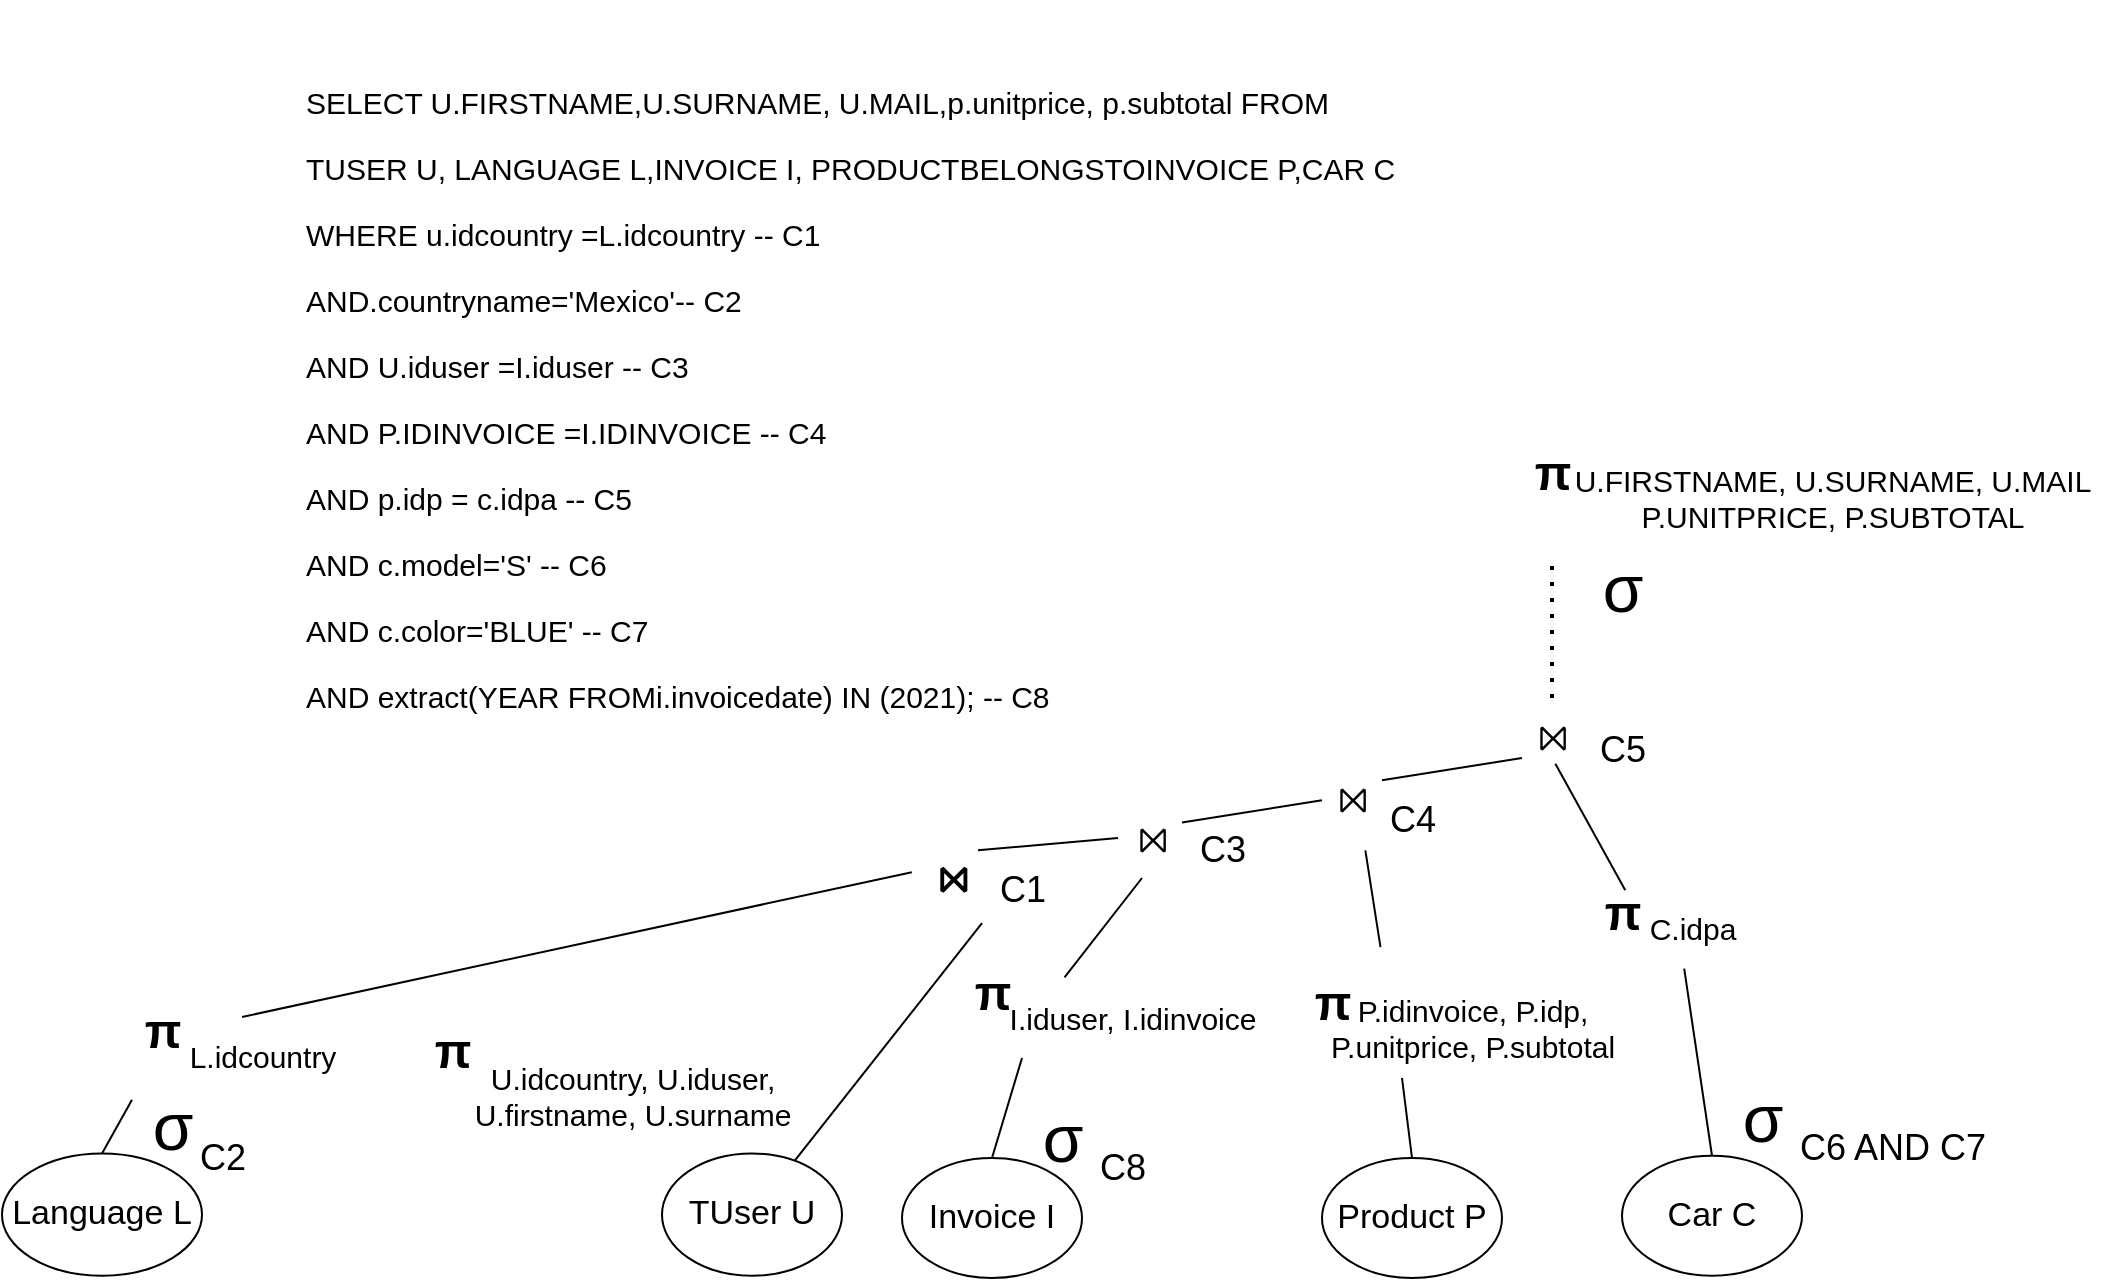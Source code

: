 <mxfile version="17.4.6" type="google"><diagram name="Page-1" id="10a91c8b-09ff-31b1-d368-03940ed4cc9e"><mxGraphModel grid="1" page="1" gridSize="10" guides="1" tooltips="1" connect="1" arrows="1" fold="1" pageScale="1" pageWidth="1100" pageHeight="850" background="none" math="0" shadow="0"><root><mxCell id="0"/><mxCell id="1" parent="0"/><mxCell id="u8F78BB3RViOBMukXH-l-1" value="&lt;h1 id=&quot;firstHeading&quot; class=&quot;firstHeading mw-first-heading&quot;&gt;&lt;span class=&quot;mw-page-title-main&quot;&gt;π&lt;/span&gt;&lt;/h1&gt;&lt;div&gt;&lt;br&gt;&lt;/div&gt;" style="text;html=1;resizable=0;autosize=1;align=center;verticalAlign=middle;points=[];fillColor=none;strokeColor=none;rounded=0;" vertex="1" parent="1"><mxGeometry x="550" y="90" width="30" height="70" as="geometry"/></mxCell><mxCell id="u8F78BB3RViOBMukXH-l-2" value="" style="endArrow=none;dashed=1;html=1;dashPattern=1 3;strokeWidth=2;rounded=0;" edge="1" parent="1" target="u8F78BB3RViOBMukXH-l-1"><mxGeometry width="50" height="50" relative="1" as="geometry"><mxPoint x="565" y="230" as="sourcePoint"/><mxPoint x="710" y="290" as="targetPoint"/></mxGeometry></mxCell><mxCell id="u8F78BB3RViOBMukXH-l-3" value="&lt;span class=&quot;box&quot; style=&quot;font-size: 18px&quot;&gt;⨝&lt;/span&gt;" style="text;html=1;resizable=0;autosize=1;align=center;verticalAlign=middle;points=[];fillColor=none;strokeColor=none;rounded=0;" vertex="1" parent="1"><mxGeometry x="550" y="240" width="30" height="20" as="geometry"/></mxCell><mxCell id="u8F78BB3RViOBMukXH-l-4" value="Car C" style="ellipse;whiteSpace=wrap;html=1;fontSize=17;" vertex="1" parent="1"><mxGeometry x="600" y="458.88" width="90" height="60" as="geometry"/></mxCell><mxCell id="u8F78BB3RViOBMukXH-l-5" value="" style="endArrow=none;html=1;rounded=0;fontSize=17;exitX=0.5;exitY=0;exitDx=0;exitDy=0;entryX=0.435;entryY=1.008;entryDx=0;entryDy=0;entryPerimeter=0;" edge="1" parent="1" source="u8F78BB3RViOBMukXH-l-4" target="M68TQWk-rr8YvRi_ypUw-26"><mxGeometry width="50" height="50" relative="1" as="geometry"><mxPoint x="620" y="300" as="sourcePoint"/><mxPoint x="620" y="380" as="targetPoint"/></mxGeometry></mxCell><mxCell id="u8F78BB3RViOBMukXH-l-7" value="Product P" style="ellipse;whiteSpace=wrap;html=1;fontSize=17;" vertex="1" parent="1"><mxGeometry x="450" y="460" width="90" height="60" as="geometry"/></mxCell><mxCell id="u8F78BB3RViOBMukXH-l-8" value="" style="endArrow=none;html=1;rounded=0;fontSize=17;exitX=0.5;exitY=0;exitDx=0;exitDy=0;" edge="1" parent="1" source="u8F78BB3RViOBMukXH-l-7"><mxGeometry width="50" height="50" relative="1" as="geometry"><mxPoint x="745" y="351.12" as="sourcePoint"/><mxPoint x="490" y="420" as="targetPoint"/></mxGeometry></mxCell><mxCell id="u8F78BB3RViOBMukXH-l-9" value="&lt;span class=&quot;box&quot; style=&quot;font-size: 18px;&quot;&gt;⨝&lt;/span&gt;" style="text;html=1;resizable=0;autosize=1;align=center;verticalAlign=middle;points=[];fillColor=none;strokeColor=none;rounded=0;strokeWidth=1;fontStyle=1;fontSize=18;" vertex="1" parent="1"><mxGeometry x="250" y="306.12" width="30" height="30" as="geometry"/></mxCell><mxCell id="u8F78BB3RViOBMukXH-l-10" value="" style="endArrow=none;html=1;rounded=0;fontSize=17;entryX=0;entryY=1.05;entryDx=0;entryDy=0;entryPerimeter=0;" edge="1" parent="1" source="u8F78BB3RViOBMukXH-l-11" target="M68TQWk-rr8YvRi_ypUw-9"><mxGeometry width="50" height="50" relative="1" as="geometry"><mxPoint x="515" y="470" as="sourcePoint"/><mxPoint x="239.1" y="401.68" as="targetPoint"/></mxGeometry></mxCell><mxCell id="u8F78BB3RViOBMukXH-l-11" value="TUser U" style="ellipse;whiteSpace=wrap;html=1;fontSize=17;" vertex="1" parent="1"><mxGeometry x="120" y="457.76" width="90" height="61.12" as="geometry"/></mxCell><mxCell id="u8F78BB3RViOBMukXH-l-12" value="Language L" style="ellipse;whiteSpace=wrap;html=1;fontSize=17;" vertex="1" parent="1"><mxGeometry x="-210" y="457.76" width="100" height="61.12" as="geometry"/></mxCell><mxCell id="u8F78BB3RViOBMukXH-l-13" value="" style="endArrow=none;html=1;rounded=0;fontSize=17;exitX=0.5;exitY=0;exitDx=0;exitDy=0;" edge="1" parent="1" source="u8F78BB3RViOBMukXH-l-12" target="M68TQWk-rr8YvRi_ypUw-15"><mxGeometry width="50" height="50" relative="1" as="geometry"><mxPoint x="-83.75" y="468.892" as="sourcePoint"/><mxPoint x="-59.79" y="398.88" as="targetPoint"/></mxGeometry></mxCell><mxCell id="u8F78BB3RViOBMukXH-l-14" value="Invoice I" style="ellipse;whiteSpace=wrap;html=1;fontSize=17;" vertex="1" parent="1"><mxGeometry x="240" y="460" width="90" height="60" as="geometry"/></mxCell><mxCell id="u8F78BB3RViOBMukXH-l-15" value="&lt;span class=&quot;box&quot; style=&quot;font-size: 18px&quot;&gt;⨝&lt;/span&gt;" style="text;html=1;resizable=0;autosize=1;align=center;verticalAlign=middle;points=[];fillColor=none;strokeColor=none;rounded=0;" vertex="1" parent="1"><mxGeometry x="350" y="291.12" width="30" height="20" as="geometry"/></mxCell><mxCell id="u8F78BB3RViOBMukXH-l-16" value="" style="endArrow=none;html=1;rounded=0;fontSize=17;entryX=-0.067;entryY=0.444;entryDx=0;entryDy=0;entryPerimeter=0;exitX=0.933;exitY=0;exitDx=0;exitDy=0;exitPerimeter=0;" edge="1" parent="1" source="u8F78BB3RViOBMukXH-l-9" target="u8F78BB3RViOBMukXH-l-15"><mxGeometry width="50" height="50" relative="1" as="geometry"><mxPoint x="325" y="406.12" as="sourcePoint"/><mxPoint x="290.21" y="341.12" as="targetPoint"/></mxGeometry></mxCell><mxCell id="u8F78BB3RViOBMukXH-l-17" value="" style="endArrow=none;html=1;rounded=0;fontSize=17;exitX=0.5;exitY=0;exitDx=0;exitDy=0;" edge="1" parent="1" source="u8F78BB3RViOBMukXH-l-14"><mxGeometry width="50" height="50" relative="1" as="geometry"><mxPoint x="227.99" y="321.12" as="sourcePoint"/><mxPoint x="300" y="410" as="targetPoint"/></mxGeometry></mxCell><mxCell id="u8F78BB3RViOBMukXH-l-18" value="&lt;span class=&quot;box&quot; style=&quot;font-size: 18px&quot;&gt;⨝&lt;/span&gt;" style="text;html=1;resizable=0;autosize=1;align=center;verticalAlign=middle;points=[];fillColor=none;strokeColor=none;rounded=0;" vertex="1" parent="1"><mxGeometry x="450" y="271.12" width="30" height="20" as="geometry"/></mxCell><mxCell id="u8F78BB3RViOBMukXH-l-19" value="" style="endArrow=none;html=1;rounded=0;fontSize=17;entryX=-0.067;entryY=0.444;entryDx=0;entryDy=0;entryPerimeter=0;exitX=0.933;exitY=0;exitDx=0;exitDy=0;exitPerimeter=0;" edge="1" parent="1"><mxGeometry width="50" height="50" relative="1" as="geometry"><mxPoint x="380.0" y="292.24" as="sourcePoint"/><mxPoint x="450.0" y="281.12" as="targetPoint"/></mxGeometry></mxCell><mxCell id="u8F78BB3RViOBMukXH-l-20" value="" style="endArrow=none;html=1;rounded=0;fontSize=17;entryX=-0.067;entryY=0.444;entryDx=0;entryDy=0;entryPerimeter=0;exitX=0.933;exitY=0;exitDx=0;exitDy=0;exitPerimeter=0;" edge="1" parent="1"><mxGeometry width="50" height="50" relative="1" as="geometry"><mxPoint x="480" y="271.12" as="sourcePoint"/><mxPoint x="550" y="260" as="targetPoint"/></mxGeometry></mxCell><mxCell id="u8F78BB3RViOBMukXH-l-21" value="&lt;span style=&quot;left: 156.433px ; top: 368.569px ; font-size: 32.933px ; font-family: sans-serif ; transform: scalex(1.064)&quot; dir=&quot;ltr&quot;&gt;σ&lt;/span&gt; " style="text;html=1;resizable=0;autosize=1;align=center;verticalAlign=middle;points=[];fillColor=none;strokeColor=none;rounded=0;" vertex="1" parent="1"><mxGeometry x="580" y="160" width="40" height="30" as="geometry"/></mxCell><mxCell id="u8F78BB3RViOBMukXH-l-24" value="&lt;p style=&quot;font-size: 15px&quot; align=&quot;justify&quot;&gt;&lt;font style=&quot;font-size: 15px&quot;&gt;&lt;span&gt;SELECT U.FIRSTNAME,U.SURNAME, U.MAIL,p.unitprice, p.subtotal FROM&lt;/span&gt;&lt;/font&gt;&lt;/p&gt;&lt;p style=&quot;font-size: 15px&quot; align=&quot;justify&quot;&gt;&lt;font style=&quot;font-size: 15px&quot;&gt;&lt;span&gt;TUSER U, LANGUAGE L,INVOICE I, PRODUCTBELONGSTOINVOICE P,CAR C&lt;/span&gt;&lt;/font&gt;&lt;/p&gt;&lt;p style=&quot;font-size: 15px&quot; align=&quot;justify&quot;&gt;&lt;font style=&quot;font-size: 15px&quot;&gt;&lt;span&gt;WHERE u.idcountry =L.idcountry -- C1 &lt;/span&gt;&lt;/font&gt;&lt;/p&gt;&lt;p style=&quot;font-size: 15px&quot; align=&quot;justify&quot;&gt;&lt;font style=&quot;font-size: 15px&quot;&gt;&lt;span&gt;AND.countryname='Mexico'-- C2&lt;br&gt;&lt;/span&gt;&lt;/font&gt;&lt;/p&gt;&lt;p style=&quot;font-size: 15px&quot; align=&quot;justify&quot;&gt;&lt;font style=&quot;font-size: 15px&quot;&gt;&lt;span&gt;AND U.iduser =I.iduser -- C3 &lt;br&gt;&lt;/span&gt;&lt;/font&gt;&lt;/p&gt;&lt;p style=&quot;font-size: 15px&quot; align=&quot;justify&quot;&gt;&lt;font style=&quot;font-size: 15px&quot;&gt;&lt;span&gt;AND P.IDINVOICE =I.IDINVOICE -- C4&lt;br&gt;&lt;/span&gt;&lt;/font&gt;&lt;/p&gt;&lt;p style=&quot;font-size: 15px&quot; align=&quot;justify&quot;&gt;&lt;font style=&quot;font-size: 15px&quot;&gt;&lt;span&gt;AND p.idp = c.idpa -- C5&lt;br&gt;&lt;/span&gt;&lt;/font&gt;&lt;/p&gt;&lt;p style=&quot;font-size: 15px&quot; align=&quot;justify&quot;&gt;&lt;font style=&quot;font-size: 15px&quot;&gt;&lt;span&gt;AND c.model='S' -- C6&lt;br&gt;&lt;/span&gt;&lt;/font&gt;&lt;/p&gt;&lt;p style=&quot;font-size: 15px&quot; align=&quot;justify&quot;&gt;&lt;font style=&quot;font-size: 15px&quot;&gt;&lt;span&gt;AND c.color='BLUE' -- C7&lt;br&gt;&lt;/span&gt;&lt;/font&gt;&lt;/p&gt;&lt;p style=&quot;font-size: 15px&quot; align=&quot;justify&quot;&gt;&lt;font style=&quot;font-size: 15px&quot;&gt;&lt;span&gt;AND extract(YEAR FROMi.&lt;/span&gt;&lt;span&gt;invoicedate&lt;/span&gt;&lt;span&gt;) IN (2021); -- C8&lt;br&gt;&lt;/span&gt;&lt;/font&gt;&lt;/p&gt;" style="text;html=1;resizable=0;autosize=1;align=left;verticalAlign=middle;points=[];fillColor=none;strokeColor=none;rounded=0;fontSize=19;" vertex="1" parent="1"><mxGeometry x="-60" y="-118.88" width="560" height="400" as="geometry"/></mxCell><mxCell id="M68TQWk-rr8YvRi_ypUw-1" value="&lt;div style=&quot;font-size: 15px&quot;&gt;&lt;font style=&quot;font-size: 15px&quot;&gt;U.FIRSTNAME, U.SURNAME, U.MAIL&lt;/font&gt;&lt;/div&gt;&lt;div style=&quot;font-size: 15px&quot;&gt;&lt;font style=&quot;font-size: 15px&quot;&gt;P.UNITPRICE, P.SUBTOTAL&lt;/font&gt;&lt;br&gt;&lt;/div&gt;" style="text;html=1;resizable=0;autosize=1;align=center;verticalAlign=middle;points=[];fillColor=none;strokeColor=none;rounded=0;fontSize=31;" vertex="1" parent="1"><mxGeometry x="570" y="90" width="270" height="80" as="geometry"/></mxCell><mxCell id="M68TQWk-rr8YvRi_ypUw-2" value="C8" style="text;html=1;resizable=0;autosize=1;align=center;verticalAlign=middle;points=[];fillColor=none;strokeColor=none;rounded=0;fontSize=18;" vertex="1" parent="1"><mxGeometry x="330" y="450" width="40" height="30" as="geometry"/></mxCell><mxCell id="M68TQWk-rr8YvRi_ypUw-3" value="&lt;span style=&quot;left: 156.433px ; top: 368.569px ; font-size: 32.933px ; font-family: sans-serif ; transform: scalex(1.064)&quot; dir=&quot;ltr&quot;&gt;σ&lt;/span&gt; " style="text;html=1;resizable=0;autosize=1;align=center;verticalAlign=middle;points=[];fillColor=none;strokeColor=none;rounded=0;" vertex="1" parent="1"><mxGeometry x="300" y="435" width="40" height="30" as="geometry"/></mxCell><mxCell id="M68TQWk-rr8YvRi_ypUw-4" value="&lt;span style=&quot;left: 156.433px ; top: 368.569px ; font-size: 32.933px ; font-family: sans-serif ; transform: scalex(1.064)&quot; dir=&quot;ltr&quot;&gt;σ&lt;/span&gt; " style="text;html=1;resizable=0;autosize=1;align=center;verticalAlign=middle;points=[];fillColor=none;strokeColor=none;rounded=0;" vertex="1" parent="1"><mxGeometry x="650" y="425" width="40" height="30" as="geometry"/></mxCell><mxCell id="M68TQWk-rr8YvRi_ypUw-5" value="C6 AND C7" style="text;html=1;resizable=0;autosize=1;align=center;verticalAlign=middle;points=[];fillColor=none;strokeColor=none;rounded=0;fontSize=18;" vertex="1" parent="1"><mxGeometry x="680" y="440" width="110" height="30" as="geometry"/></mxCell><mxCell id="M68TQWk-rr8YvRi_ypUw-6" value="C5" style="text;html=1;resizable=0;autosize=1;align=center;verticalAlign=middle;points=[];fillColor=none;strokeColor=none;rounded=0;fontSize=18;" vertex="1" parent="1"><mxGeometry x="580" y="241.12" width="40" height="30" as="geometry"/></mxCell><mxCell id="M68TQWk-rr8YvRi_ypUw-7" value="C4" style="text;html=1;resizable=0;autosize=1;align=center;verticalAlign=middle;points=[];fillColor=none;strokeColor=none;rounded=0;fontSize=18;" vertex="1" parent="1"><mxGeometry x="475" y="276.12" width="40" height="30" as="geometry"/></mxCell><mxCell id="M68TQWk-rr8YvRi_ypUw-8" value="C3" style="text;html=1;resizable=0;autosize=1;align=center;verticalAlign=middle;points=[];fillColor=none;strokeColor=none;rounded=0;fontSize=18;" vertex="1" parent="1"><mxGeometry x="380" y="291.12" width="40" height="30" as="geometry"/></mxCell><mxCell id="M68TQWk-rr8YvRi_ypUw-9" value="C1" style="text;html=1;resizable=0;autosize=1;align=center;verticalAlign=middle;points=[];fillColor=none;strokeColor=none;rounded=0;fontSize=18;" vertex="1" parent="1"><mxGeometry x="280" y="311.12" width="40" height="30" as="geometry"/></mxCell><mxCell id="M68TQWk-rr8YvRi_ypUw-10" value="&lt;span style=&quot;left: 156.433px ; top: 368.569px ; font-size: 32.933px ; font-family: sans-serif ; transform: scalex(1.064)&quot; dir=&quot;ltr&quot;&gt;σ&lt;/span&gt; " style="text;html=1;resizable=0;autosize=1;align=center;verticalAlign=middle;points=[];fillColor=none;strokeColor=none;rounded=0;" vertex="1" parent="1"><mxGeometry x="-145" y="428.88" width="40" height="30" as="geometry"/></mxCell><mxCell id="M68TQWk-rr8YvRi_ypUw-11" value="C2" style="text;html=1;resizable=0;autosize=1;align=center;verticalAlign=middle;points=[];fillColor=none;strokeColor=none;rounded=0;fontSize=18;" vertex="1" parent="1"><mxGeometry x="-120" y="445" width="40" height="30" as="geometry"/></mxCell><mxCell id="M68TQWk-rr8YvRi_ypUw-12" value="&lt;h1 id=&quot;firstHeading&quot; class=&quot;firstHeading mw-first-heading&quot;&gt;&lt;span class=&quot;mw-page-title-main&quot;&gt;π&lt;/span&gt;&lt;/h1&gt;&lt;div&gt;&lt;br&gt;&lt;/div&gt;" style="text;html=1;resizable=0;autosize=1;align=center;verticalAlign=middle;points=[];fillColor=none;strokeColor=none;rounded=0;" vertex="1" parent="1"><mxGeometry y="378.88" width="30" height="70" as="geometry"/></mxCell><mxCell id="M68TQWk-rr8YvRi_ypUw-13" value="&lt;div style=&quot;font-size: 15px&quot;&gt;&lt;font style=&quot;font-size: 15px&quot;&gt;U.idcountry, U.iduser,&lt;/font&gt;&lt;/div&gt;&lt;div style=&quot;font-size: 15px&quot;&gt;&lt;font style=&quot;font-size: 15px&quot;&gt;U.firstname, U.surname&lt;/font&gt;&lt;/div&gt;" style="text;html=1;resizable=0;autosize=1;align=center;verticalAlign=middle;points=[];fillColor=none;strokeColor=none;rounded=0;fontSize=31;" vertex="1" parent="1"><mxGeometry x="20" y="388.88" width="170" height="80" as="geometry"/></mxCell><mxCell id="M68TQWk-rr8YvRi_ypUw-15" value="&lt;h1 id=&quot;firstHeading&quot; class=&quot;firstHeading mw-first-heading&quot;&gt;&lt;span class=&quot;mw-page-title-main&quot;&gt;π&lt;/span&gt;&lt;/h1&gt;&lt;div&gt;&lt;br&gt;&lt;/div&gt;" style="text;html=1;resizable=0;autosize=1;align=center;verticalAlign=middle;points=[];fillColor=none;strokeColor=none;rounded=0;" vertex="1" parent="1"><mxGeometry x="-145" y="368.88" width="30" height="70" as="geometry"/></mxCell><mxCell id="M68TQWk-rr8YvRi_ypUw-16" value="&lt;div style=&quot;font-size: 15px&quot;&gt;&lt;font style=&quot;font-size: 15px&quot;&gt;L.idcountry&lt;br&gt;&lt;/font&gt;&lt;/div&gt;" style="text;html=1;resizable=0;autosize=1;align=center;verticalAlign=middle;points=[];fillColor=none;strokeColor=none;rounded=0;fontSize=31;" vertex="1" parent="1"><mxGeometry x="-125" y="388.88" width="90" height="40" as="geometry"/></mxCell><mxCell id="M68TQWk-rr8YvRi_ypUw-17" value="" style="endArrow=none;html=1;rounded=0;fontSize=17;entryX=-0.17;entryY=0.366;entryDx=0;entryDy=0;entryPerimeter=0;exitX=0.389;exitY=0.015;exitDx=0;exitDy=0;exitPerimeter=0;" edge="1" parent="1" source="M68TQWk-rr8YvRi_ypUw-16" target="u8F78BB3RViOBMukXH-l-9"><mxGeometry width="50" height="50" relative="1" as="geometry"><mxPoint x="180" y="468.88" as="sourcePoint"/><mxPoint x="195.63" y="450.56" as="targetPoint"/></mxGeometry></mxCell><mxCell id="M68TQWk-rr8YvRi_ypUw-18" value="&lt;h1 id=&quot;firstHeading&quot; class=&quot;firstHeading mw-first-heading&quot;&gt;&lt;span class=&quot;mw-page-title-main&quot;&gt;π&lt;/span&gt;&lt;/h1&gt;&lt;div&gt;&lt;br&gt;&lt;/div&gt;" style="text;html=1;resizable=0;autosize=1;align=center;verticalAlign=middle;points=[];fillColor=none;strokeColor=none;rounded=0;" vertex="1" parent="1"><mxGeometry x="270" y="350" width="30" height="70" as="geometry"/></mxCell><mxCell id="M68TQWk-rr8YvRi_ypUw-19" value="&lt;div style=&quot;font-size: 15px&quot;&gt;&lt;font style=&quot;font-size: 15px&quot;&gt;I.iduser&lt;/font&gt;&lt;font style=&quot;font-size: 15px&quot;&gt;, I.idinvoice&lt;/font&gt;&lt;/div&gt;" style="text;html=1;resizable=0;autosize=1;align=center;verticalAlign=middle;points=[];fillColor=none;strokeColor=none;rounded=0;fontSize=31;" vertex="1" parent="1"><mxGeometry x="285" y="370" width="140" height="40" as="geometry"/></mxCell><mxCell id="M68TQWk-rr8YvRi_ypUw-20" value="" style="endArrow=none;html=1;rounded=0;fontSize=17;exitX=0.259;exitY=-0.008;exitDx=0;exitDy=0;exitPerimeter=0;" edge="1" parent="1" source="M68TQWk-rr8YvRi_ypUw-19"><mxGeometry width="50" height="50" relative="1" as="geometry"><mxPoint x="355" y="470.0" as="sourcePoint"/><mxPoint x="360" y="320" as="targetPoint"/></mxGeometry></mxCell><mxCell id="M68TQWk-rr8YvRi_ypUw-22" value="&lt;h1 id=&quot;firstHeading&quot; class=&quot;firstHeading mw-first-heading&quot;&gt;&lt;span class=&quot;mw-page-title-main&quot;&gt;π&lt;/span&gt;&lt;/h1&gt;&lt;div&gt;&lt;br&gt;&lt;/div&gt;" style="text;html=1;resizable=0;autosize=1;align=center;verticalAlign=middle;points=[];fillColor=none;strokeColor=none;rounded=0;" vertex="1" parent="1"><mxGeometry x="440" y="355" width="30" height="70" as="geometry"/></mxCell><mxCell id="M68TQWk-rr8YvRi_ypUw-23" value="&lt;div style=&quot;font-size: 15px&quot;&gt;P.idinvoice, P.idp, &lt;br&gt;&lt;/div&gt;&lt;div style=&quot;font-size: 15px&quot;&gt;P.unitprice, P.subtotal&lt;br&gt;&lt;/div&gt;" style="text;html=1;resizable=0;autosize=1;align=center;verticalAlign=middle;points=[];fillColor=none;strokeColor=none;rounded=0;fontSize=31;" vertex="1" parent="1"><mxGeometry x="445" y="355" width="160" height="80" as="geometry"/></mxCell><mxCell id="M68TQWk-rr8YvRi_ypUw-24" value="" style="endArrow=none;html=1;rounded=0;fontSize=17;exitX=0.214;exitY=-0.006;exitDx=0;exitDy=0;entryX=-0.083;entryY=1.002;entryDx=0;entryDy=0;entryPerimeter=0;exitPerimeter=0;" edge="1" parent="1" source="M68TQWk-rr8YvRi_ypUw-23" target="M68TQWk-rr8YvRi_ypUw-7"><mxGeometry width="50" height="50" relative="1" as="geometry"><mxPoint x="505" y="470" as="sourcePoint"/><mxPoint x="500" y="430" as="targetPoint"/></mxGeometry></mxCell><mxCell id="M68TQWk-rr8YvRi_ypUw-25" value="&lt;h1 id=&quot;firstHeading&quot; class=&quot;firstHeading mw-first-heading&quot;&gt;&lt;span class=&quot;mw-page-title-main&quot;&gt;π&lt;/span&gt;&lt;/h1&gt;&lt;div&gt;&lt;br&gt;&lt;/div&gt;" style="text;html=1;resizable=0;autosize=1;align=center;verticalAlign=middle;points=[];fillColor=none;strokeColor=none;rounded=0;" vertex="1" parent="1"><mxGeometry x="585" y="310" width="30" height="70" as="geometry"/></mxCell><mxCell id="M68TQWk-rr8YvRi_ypUw-26" value="&lt;div style=&quot;font-size: 15px&quot;&gt;C.idpa&lt;/div&gt;" style="text;html=1;resizable=0;autosize=1;align=center;verticalAlign=middle;points=[];fillColor=none;strokeColor=none;rounded=0;fontSize=31;" vertex="1" parent="1"><mxGeometry x="605" y="325" width="60" height="40" as="geometry"/></mxCell><mxCell id="M68TQWk-rr8YvRi_ypUw-27" value="" style="endArrow=none;html=1;rounded=0;fontSize=17;exitX=-0.056;exitY=0.029;exitDx=0;exitDy=0;entryX=0.556;entryY=1.142;entryDx=0;entryDy=0;entryPerimeter=0;exitPerimeter=0;" edge="1" parent="1" source="M68TQWk-rr8YvRi_ypUw-26" target="u8F78BB3RViOBMukXH-l-3"><mxGeometry width="50" height="50" relative="1" as="geometry"><mxPoint x="593.9" y="375.0" as="sourcePoint"/><mxPoint x="580.0" y="281.44" as="targetPoint"/></mxGeometry></mxCell></root></mxGraphModel></diagram></mxfile>